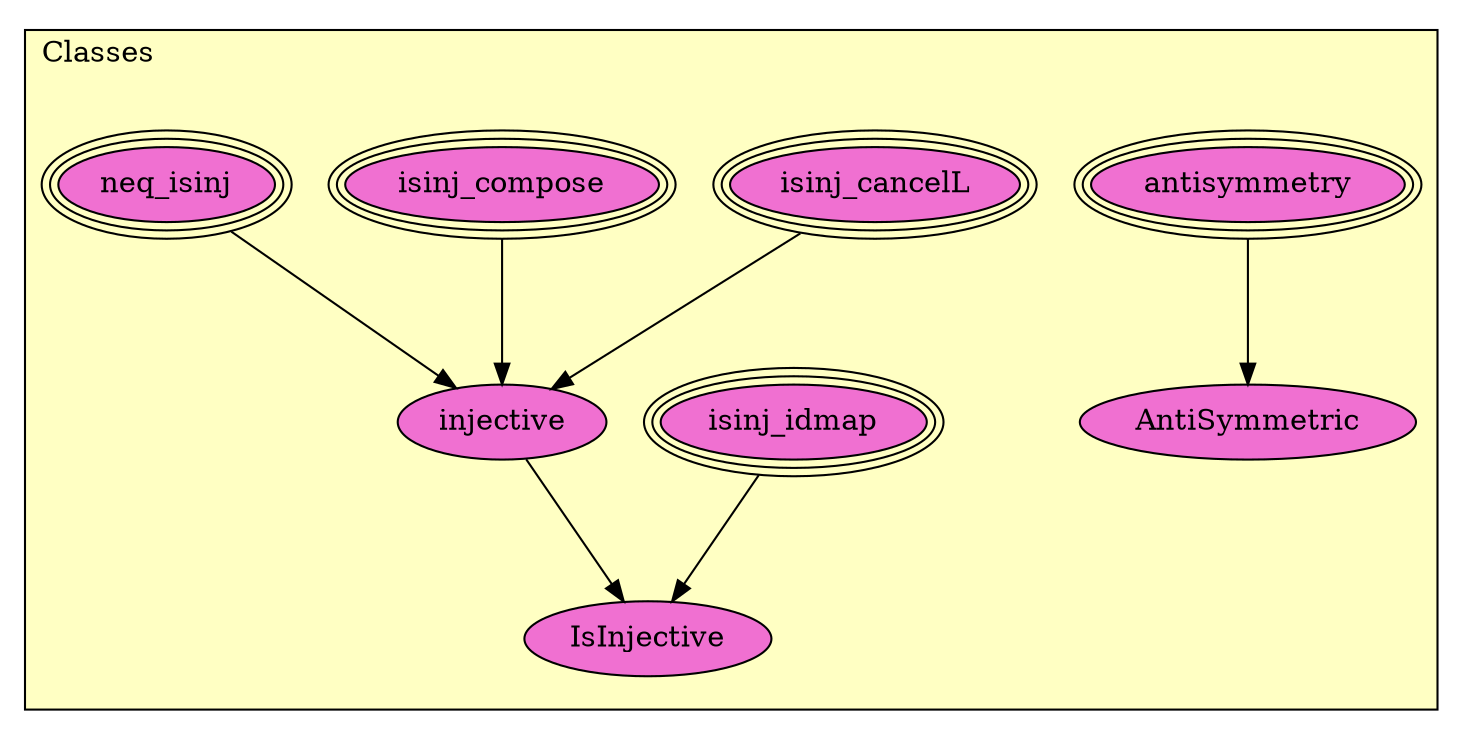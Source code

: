 digraph HoTT_Basics_Classes {
  graph [ratio=0.5]
  node [style=filled]
Classes_antisymmetry [label="antisymmetry", URL=<Classes.html#antisymmetry>, peripheries=3, fillcolor="#F070D1"] ;
Classes_AntiSymmetric [label="AntiSymmetric", URL=<Classes.html#AntiSymmetric>, fillcolor="#F070D1"] ;
Classes_isinj_cancelL [label="isinj_cancelL", URL=<Classes.html#isinj_cancelL>, peripheries=3, fillcolor="#F070D1"] ;
Classes_isinj_compose [label="isinj_compose", URL=<Classes.html#isinj_compose>, peripheries=3, fillcolor="#F070D1"] ;
Classes_isinj_idmap [label="isinj_idmap", URL=<Classes.html#isinj_idmap>, peripheries=3, fillcolor="#F070D1"] ;
Classes_neq_isinj [label="neq_isinj", URL=<Classes.html#neq_isinj>, peripheries=3, fillcolor="#F070D1"] ;
Classes_injective [label="injective", URL=<Classes.html#injective>, fillcolor="#F070D1"] ;
Classes_IsInjective [label="IsInjective", URL=<Classes.html#IsInjective>, fillcolor="#F070D1"] ;
  Classes_antisymmetry -> Classes_AntiSymmetric [] ;
  Classes_isinj_cancelL -> Classes_injective [] ;
  Classes_isinj_compose -> Classes_injective [] ;
  Classes_isinj_idmap -> Classes_IsInjective [] ;
  Classes_neq_isinj -> Classes_injective [] ;
  Classes_injective -> Classes_IsInjective [] ;
subgraph cluster_Classes { label="Classes"; fillcolor="#FFFFC3"; labeljust=l; style=filled 
Classes_IsInjective; Classes_injective; Classes_neq_isinj; Classes_isinj_idmap; Classes_isinj_compose; Classes_isinj_cancelL; Classes_AntiSymmetric; Classes_antisymmetry; };
} /* END */
